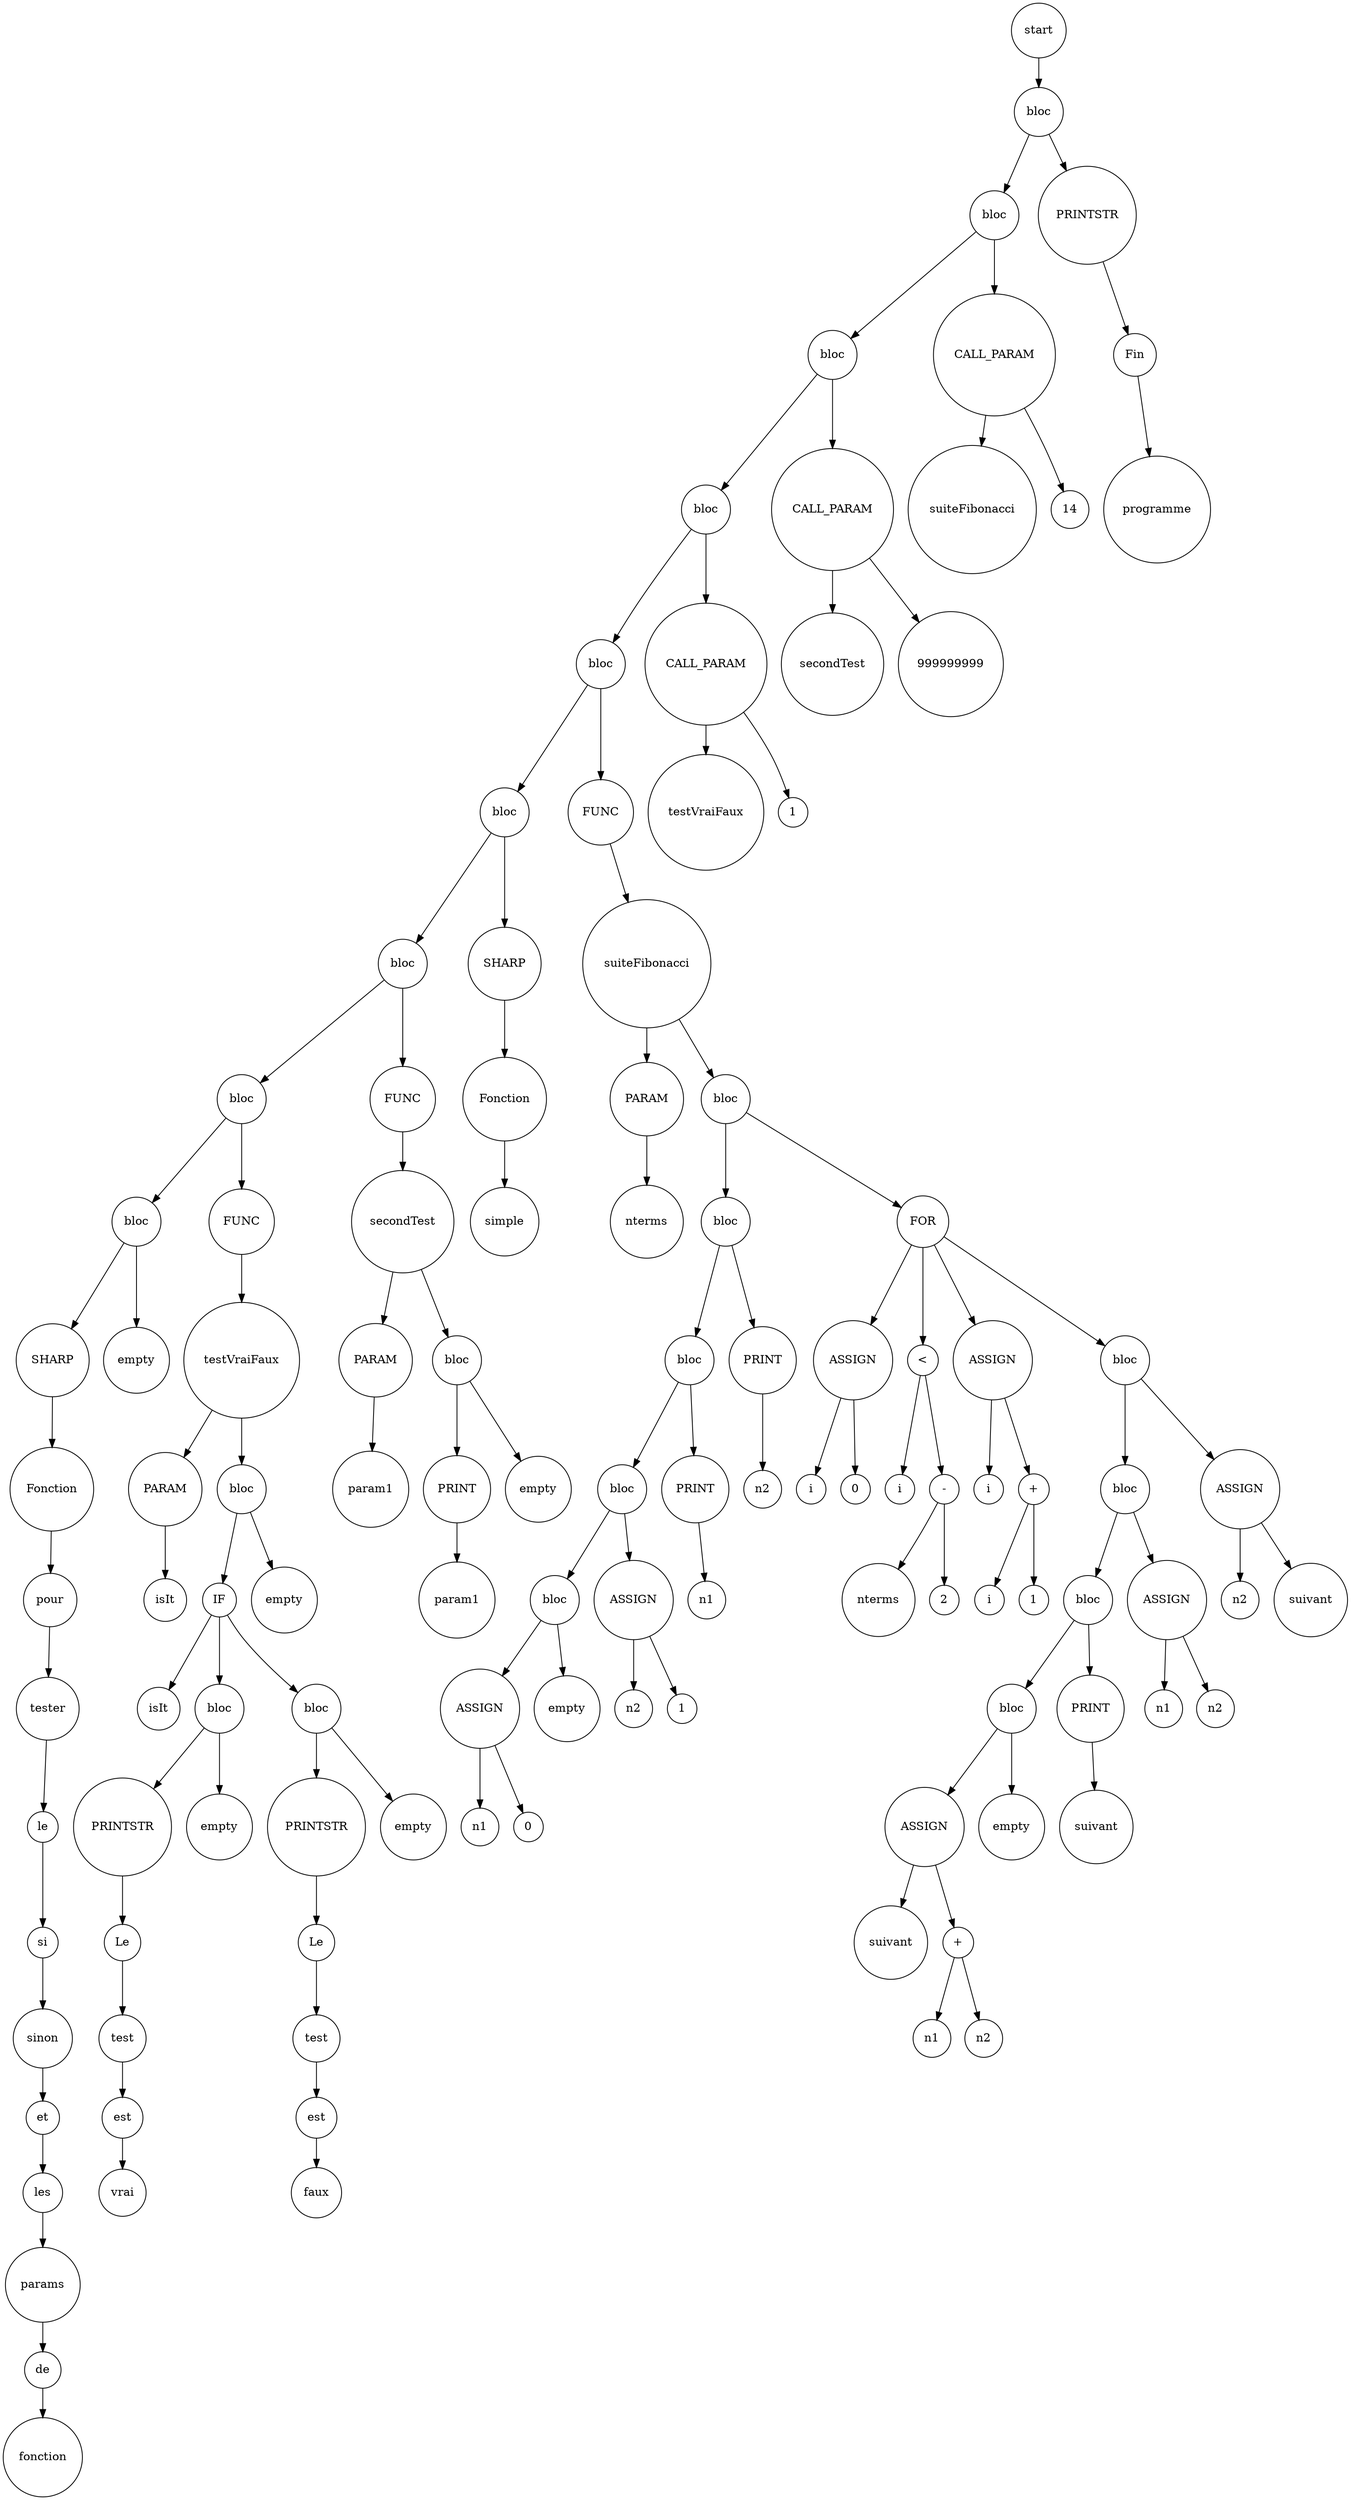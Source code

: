 digraph {
	node [shape=circle]
	"ef0183dc-3154-4357-b66e-116612dc0fa9" [label=start]
	"1bfb9dec-f55f-41fe-975a-bfd3cb5f5cb9" [label=bloc]
	"772d824c-f6a7-4fd7-a2e9-8fb2f495b5e9" [label=bloc]
	"544ad385-8f9d-446a-91e8-2e73cf90c673" [label=bloc]
	"81dd1b0b-7c2a-48bf-a0ce-0560c008feec" [label=bloc]
	"59f5bd6d-85f2-4814-ad5c-9b0943561e54" [label=bloc]
	"15f68f7e-d257-4cc1-a7c8-acd4fa49c3a7" [label=bloc]
	"73bdc6e8-b288-440d-9930-b0734d9f6247" [label=bloc]
	"22a840f4-dad7-4f54-89e7-abd3e165654d" [label=bloc]
	"b3927e62-6671-499d-8dae-a4a016448a28" [label=bloc]
	"87335877-a929-477c-9ea3-3f95ecc8d4c0" [label=SHARP]
	"77943536-d5c2-4d30-a2b2-97d499a5a3d3" [label=Fonction]
	"d24f5fa8-72cb-4735-9367-331a84400f3e" [label=pour]
	"5055820f-20e6-4c92-8be6-0553b626bc8a" [label=tester]
	"54344387-bd4c-4a32-99d3-e88e455eef19" [label=le]
	"607d3e4f-c0db-4460-8afd-719c90813bd4" [label=si]
	"ac1d920a-67f9-4ed7-a2df-5eada7252e21" [label=sinon]
	"6591ff68-18dd-4802-bae0-1047753d0f9e" [label=et]
	"01bcba20-670c-4849-b92a-b69f58b6ef21" [label=les]
	"457856d3-f40d-43e2-a8f1-6cf86af70edc" [label=params]
	"f96977af-64fe-4a96-b0f4-eae7f8906638" [label=de]
	"81370cb4-b726-4faa-917a-2fd846ca416d" [label=fonction]
	"f96977af-64fe-4a96-b0f4-eae7f8906638" -> "81370cb4-b726-4faa-917a-2fd846ca416d" [arrowsize=1]
	"457856d3-f40d-43e2-a8f1-6cf86af70edc" -> "f96977af-64fe-4a96-b0f4-eae7f8906638" [arrowsize=1]
	"01bcba20-670c-4849-b92a-b69f58b6ef21" -> "457856d3-f40d-43e2-a8f1-6cf86af70edc" [arrowsize=1]
	"6591ff68-18dd-4802-bae0-1047753d0f9e" -> "01bcba20-670c-4849-b92a-b69f58b6ef21" [arrowsize=1]
	"ac1d920a-67f9-4ed7-a2df-5eada7252e21" -> "6591ff68-18dd-4802-bae0-1047753d0f9e" [arrowsize=1]
	"607d3e4f-c0db-4460-8afd-719c90813bd4" -> "ac1d920a-67f9-4ed7-a2df-5eada7252e21" [arrowsize=1]
	"54344387-bd4c-4a32-99d3-e88e455eef19" -> "607d3e4f-c0db-4460-8afd-719c90813bd4" [arrowsize=1]
	"5055820f-20e6-4c92-8be6-0553b626bc8a" -> "54344387-bd4c-4a32-99d3-e88e455eef19" [arrowsize=1]
	"d24f5fa8-72cb-4735-9367-331a84400f3e" -> "5055820f-20e6-4c92-8be6-0553b626bc8a" [arrowsize=1]
	"77943536-d5c2-4d30-a2b2-97d499a5a3d3" -> "d24f5fa8-72cb-4735-9367-331a84400f3e" [arrowsize=1]
	"87335877-a929-477c-9ea3-3f95ecc8d4c0" -> "77943536-d5c2-4d30-a2b2-97d499a5a3d3" [arrowsize=1]
	"b3927e62-6671-499d-8dae-a4a016448a28" -> "87335877-a929-477c-9ea3-3f95ecc8d4c0" [arrowsize=1]
	"381340c1-9202-4632-b2a9-12daeafb467a" [label=empty]
	"b3927e62-6671-499d-8dae-a4a016448a28" -> "381340c1-9202-4632-b2a9-12daeafb467a" [arrowsize=1]
	"22a840f4-dad7-4f54-89e7-abd3e165654d" -> "b3927e62-6671-499d-8dae-a4a016448a28" [arrowsize=1]
	"35eaced4-fd99-4d80-a414-4e2aec35c5b6" [label=FUNC]
	"b54615e9-a55c-45cc-b8ef-66db32c6ec71" [label=testVraiFaux]
	"b57eb365-bc9b-486d-8e47-1359cc062b63" [label=PARAM]
	"87443a0a-5edb-485c-987a-a9201ea7fbdb" [label=isIt]
	"b57eb365-bc9b-486d-8e47-1359cc062b63" -> "87443a0a-5edb-485c-987a-a9201ea7fbdb" [arrowsize=1]
	"b54615e9-a55c-45cc-b8ef-66db32c6ec71" -> "b57eb365-bc9b-486d-8e47-1359cc062b63" [arrowsize=1]
	"9792de39-5590-47c7-92ba-c8936f147b36" [label=bloc]
	"7f29be3c-38ad-47c2-9e36-6ee9acb11e6a" [label=IF]
	"d84e4b06-fa1d-4926-a05f-87849359a93e" [label=isIt]
	"7f29be3c-38ad-47c2-9e36-6ee9acb11e6a" -> "d84e4b06-fa1d-4926-a05f-87849359a93e" [arrowsize=1]
	"565ee707-25fd-407a-a91f-ec9b5126128b" [label=bloc]
	"19f44b3d-04cf-4305-85d3-58a7bd7eefe3" [label=PRINTSTR]
	"8c4fad4d-2ef4-4a9c-bc35-cd77347727b5" [label=Le]
	"c452c495-a43b-472d-a8f0-4ac4784c202f" [label=test]
	"3c2a97fe-7eca-431f-866e-5f2061520fd0" [label=est]
	"8fa9022b-950a-4d24-bfcd-f9482700ea5e" [label=vrai]
	"3c2a97fe-7eca-431f-866e-5f2061520fd0" -> "8fa9022b-950a-4d24-bfcd-f9482700ea5e" [arrowsize=1]
	"c452c495-a43b-472d-a8f0-4ac4784c202f" -> "3c2a97fe-7eca-431f-866e-5f2061520fd0" [arrowsize=1]
	"8c4fad4d-2ef4-4a9c-bc35-cd77347727b5" -> "c452c495-a43b-472d-a8f0-4ac4784c202f" [arrowsize=1]
	"19f44b3d-04cf-4305-85d3-58a7bd7eefe3" -> "8c4fad4d-2ef4-4a9c-bc35-cd77347727b5" [arrowsize=1]
	"565ee707-25fd-407a-a91f-ec9b5126128b" -> "19f44b3d-04cf-4305-85d3-58a7bd7eefe3" [arrowsize=1]
	"a5068e83-35d5-4149-80ef-771fc07d079e" [label=empty]
	"565ee707-25fd-407a-a91f-ec9b5126128b" -> "a5068e83-35d5-4149-80ef-771fc07d079e" [arrowsize=1]
	"7f29be3c-38ad-47c2-9e36-6ee9acb11e6a" -> "565ee707-25fd-407a-a91f-ec9b5126128b" [arrowsize=1]
	"1f58ecfb-fba3-4aa6-aaa7-2ee64116852a" [label=bloc]
	"8803db2e-6073-4073-8ee9-9d5dacd23c0b" [label=PRINTSTR]
	"bd75d569-0ab6-41f3-be86-7ab135d16567" [label=Le]
	"03975784-7200-4eda-a151-cd42651783b2" [label=test]
	"875a6221-e186-4357-a6e2-d51d555f8a0c" [label=est]
	"3cd56f9a-d634-479a-afb2-59194942e133" [label=faux]
	"875a6221-e186-4357-a6e2-d51d555f8a0c" -> "3cd56f9a-d634-479a-afb2-59194942e133" [arrowsize=1]
	"03975784-7200-4eda-a151-cd42651783b2" -> "875a6221-e186-4357-a6e2-d51d555f8a0c" [arrowsize=1]
	"bd75d569-0ab6-41f3-be86-7ab135d16567" -> "03975784-7200-4eda-a151-cd42651783b2" [arrowsize=1]
	"8803db2e-6073-4073-8ee9-9d5dacd23c0b" -> "bd75d569-0ab6-41f3-be86-7ab135d16567" [arrowsize=1]
	"1f58ecfb-fba3-4aa6-aaa7-2ee64116852a" -> "8803db2e-6073-4073-8ee9-9d5dacd23c0b" [arrowsize=1]
	"15d488b5-3a35-420e-a38f-e1f61c4574ed" [label=empty]
	"1f58ecfb-fba3-4aa6-aaa7-2ee64116852a" -> "15d488b5-3a35-420e-a38f-e1f61c4574ed" [arrowsize=1]
	"7f29be3c-38ad-47c2-9e36-6ee9acb11e6a" -> "1f58ecfb-fba3-4aa6-aaa7-2ee64116852a" [arrowsize=1]
	"9792de39-5590-47c7-92ba-c8936f147b36" -> "7f29be3c-38ad-47c2-9e36-6ee9acb11e6a" [arrowsize=1]
	"cad9f235-39f8-424e-ae81-f04a3fcc17db" [label=empty]
	"9792de39-5590-47c7-92ba-c8936f147b36" -> "cad9f235-39f8-424e-ae81-f04a3fcc17db" [arrowsize=1]
	"b54615e9-a55c-45cc-b8ef-66db32c6ec71" -> "9792de39-5590-47c7-92ba-c8936f147b36" [arrowsize=1]
	"35eaced4-fd99-4d80-a414-4e2aec35c5b6" -> "b54615e9-a55c-45cc-b8ef-66db32c6ec71" [arrowsize=1]
	"22a840f4-dad7-4f54-89e7-abd3e165654d" -> "35eaced4-fd99-4d80-a414-4e2aec35c5b6" [arrowsize=1]
	"73bdc6e8-b288-440d-9930-b0734d9f6247" -> "22a840f4-dad7-4f54-89e7-abd3e165654d" [arrowsize=1]
	"ab16f629-2bfd-4ea3-a31b-ea563695109e" [label=FUNC]
	"da71e74b-0fa9-4747-82ff-9cf78c97e38e" [label=secondTest]
	"ba40b7a9-c82f-44f9-b8df-0c2312028e22" [label=PARAM]
	"2e1ed0d8-94ac-4cf6-820f-9e3d502d7cc0" [label=param1]
	"ba40b7a9-c82f-44f9-b8df-0c2312028e22" -> "2e1ed0d8-94ac-4cf6-820f-9e3d502d7cc0" [arrowsize=1]
	"da71e74b-0fa9-4747-82ff-9cf78c97e38e" -> "ba40b7a9-c82f-44f9-b8df-0c2312028e22" [arrowsize=1]
	"8a656a9c-1f55-41c0-a7b2-197f31f7dcee" [label=bloc]
	"60d245d7-a42b-4ad8-a637-33d8ba9b4033" [label=PRINT]
	"8d4fe4b9-721f-4a6e-8872-324f7ced4fdd" [label=param1]
	"60d245d7-a42b-4ad8-a637-33d8ba9b4033" -> "8d4fe4b9-721f-4a6e-8872-324f7ced4fdd" [arrowsize=1]
	"8a656a9c-1f55-41c0-a7b2-197f31f7dcee" -> "60d245d7-a42b-4ad8-a637-33d8ba9b4033" [arrowsize=1]
	"8fe8ce7a-32f8-43cf-8758-8d563be31f67" [label=empty]
	"8a656a9c-1f55-41c0-a7b2-197f31f7dcee" -> "8fe8ce7a-32f8-43cf-8758-8d563be31f67" [arrowsize=1]
	"da71e74b-0fa9-4747-82ff-9cf78c97e38e" -> "8a656a9c-1f55-41c0-a7b2-197f31f7dcee" [arrowsize=1]
	"ab16f629-2bfd-4ea3-a31b-ea563695109e" -> "da71e74b-0fa9-4747-82ff-9cf78c97e38e" [arrowsize=1]
	"73bdc6e8-b288-440d-9930-b0734d9f6247" -> "ab16f629-2bfd-4ea3-a31b-ea563695109e" [arrowsize=1]
	"15f68f7e-d257-4cc1-a7c8-acd4fa49c3a7" -> "73bdc6e8-b288-440d-9930-b0734d9f6247" [arrowsize=1]
	"c45bf402-dbc1-4714-90a4-1a62ce60ceed" [label=SHARP]
	"889b8202-c099-4d93-b74e-1a229618aa4e" [label=Fonction]
	"735c6389-ed3c-4b26-ab6d-3dd70f513094" [label=simple]
	"889b8202-c099-4d93-b74e-1a229618aa4e" -> "735c6389-ed3c-4b26-ab6d-3dd70f513094" [arrowsize=1]
	"c45bf402-dbc1-4714-90a4-1a62ce60ceed" -> "889b8202-c099-4d93-b74e-1a229618aa4e" [arrowsize=1]
	"15f68f7e-d257-4cc1-a7c8-acd4fa49c3a7" -> "c45bf402-dbc1-4714-90a4-1a62ce60ceed" [arrowsize=1]
	"59f5bd6d-85f2-4814-ad5c-9b0943561e54" -> "15f68f7e-d257-4cc1-a7c8-acd4fa49c3a7" [arrowsize=1]
	"10a266bd-6f73-4123-91eb-f6f60ecac5dd" [label=FUNC]
	"38b06533-f637-4e1b-a494-96e1321d3289" [label=suiteFibonacci]
	"7b2e48ab-7a41-42f3-aa73-1a4da1ae45f1" [label=PARAM]
	"297df29f-086d-4b6d-8518-65afb4ba64b5" [label=nterms]
	"7b2e48ab-7a41-42f3-aa73-1a4da1ae45f1" -> "297df29f-086d-4b6d-8518-65afb4ba64b5" [arrowsize=1]
	"38b06533-f637-4e1b-a494-96e1321d3289" -> "7b2e48ab-7a41-42f3-aa73-1a4da1ae45f1" [arrowsize=1]
	"15434190-bb93-480c-a6e1-6340831672d5" [label=bloc]
	"b4e50259-4293-4fff-bca9-939873bdec3c" [label=bloc]
	"cd85ce8e-ef99-462d-a165-a43d000d18af" [label=bloc]
	"cacb0c20-ca22-49e9-ad3f-df1d0822f65c" [label=bloc]
	"eecdb43c-fc9a-4abb-9425-de9035958772" [label=bloc]
	"e2ad4a6c-3ef1-45f1-84e0-e1bb459015b7" [label=ASSIGN]
	"178d0283-4def-476e-b69b-d30b846c26b6" [label=n1]
	"e2ad4a6c-3ef1-45f1-84e0-e1bb459015b7" -> "178d0283-4def-476e-b69b-d30b846c26b6" [arrowsize=1]
	"98da247f-2881-48d0-842c-fb0e094da8cb" [label=0]
	"e2ad4a6c-3ef1-45f1-84e0-e1bb459015b7" -> "98da247f-2881-48d0-842c-fb0e094da8cb" [arrowsize=1]
	"eecdb43c-fc9a-4abb-9425-de9035958772" -> "e2ad4a6c-3ef1-45f1-84e0-e1bb459015b7" [arrowsize=1]
	"93115d3c-f692-40ed-a99a-62d24909dbae" [label=empty]
	"eecdb43c-fc9a-4abb-9425-de9035958772" -> "93115d3c-f692-40ed-a99a-62d24909dbae" [arrowsize=1]
	"cacb0c20-ca22-49e9-ad3f-df1d0822f65c" -> "eecdb43c-fc9a-4abb-9425-de9035958772" [arrowsize=1]
	"db590911-2ed8-4164-a1f6-44eaafb791a9" [label=ASSIGN]
	"ae3d046e-2af4-4305-bf68-8b9d79007edd" [label=n2]
	"db590911-2ed8-4164-a1f6-44eaafb791a9" -> "ae3d046e-2af4-4305-bf68-8b9d79007edd" [arrowsize=1]
	"6e13021f-e032-495c-a5cc-6777975bb202" [label=1]
	"db590911-2ed8-4164-a1f6-44eaafb791a9" -> "6e13021f-e032-495c-a5cc-6777975bb202" [arrowsize=1]
	"cacb0c20-ca22-49e9-ad3f-df1d0822f65c" -> "db590911-2ed8-4164-a1f6-44eaafb791a9" [arrowsize=1]
	"cd85ce8e-ef99-462d-a165-a43d000d18af" -> "cacb0c20-ca22-49e9-ad3f-df1d0822f65c" [arrowsize=1]
	"f162235f-dc26-4621-80e2-8c12e04d54b9" [label=PRINT]
	"42a44b34-b2f5-472e-9585-42b1cfbd7f37" [label=n1]
	"f162235f-dc26-4621-80e2-8c12e04d54b9" -> "42a44b34-b2f5-472e-9585-42b1cfbd7f37" [arrowsize=1]
	"cd85ce8e-ef99-462d-a165-a43d000d18af" -> "f162235f-dc26-4621-80e2-8c12e04d54b9" [arrowsize=1]
	"b4e50259-4293-4fff-bca9-939873bdec3c" -> "cd85ce8e-ef99-462d-a165-a43d000d18af" [arrowsize=1]
	"64faaa42-feb8-4c98-a713-c868840f701e" [label=PRINT]
	"7f98ead0-dcf7-453b-882b-8cf6fa4e00a8" [label=n2]
	"64faaa42-feb8-4c98-a713-c868840f701e" -> "7f98ead0-dcf7-453b-882b-8cf6fa4e00a8" [arrowsize=1]
	"b4e50259-4293-4fff-bca9-939873bdec3c" -> "64faaa42-feb8-4c98-a713-c868840f701e" [arrowsize=1]
	"15434190-bb93-480c-a6e1-6340831672d5" -> "b4e50259-4293-4fff-bca9-939873bdec3c" [arrowsize=1]
	"30e6e574-1713-4de1-95c9-ce4a9c992242" [label=FOR]
	"dd3b2dcf-db4a-4867-8238-f52bd771ca12" [label=ASSIGN]
	"2ad92168-7ef3-49c1-82c3-84e348a38b7c" [label=i]
	"dd3b2dcf-db4a-4867-8238-f52bd771ca12" -> "2ad92168-7ef3-49c1-82c3-84e348a38b7c" [arrowsize=1]
	"62ae38c7-04a1-4ae7-a288-3acb75bc48dc" [label=0]
	"dd3b2dcf-db4a-4867-8238-f52bd771ca12" -> "62ae38c7-04a1-4ae7-a288-3acb75bc48dc" [arrowsize=1]
	"30e6e574-1713-4de1-95c9-ce4a9c992242" -> "dd3b2dcf-db4a-4867-8238-f52bd771ca12" [arrowsize=1]
	"0ea11ae1-a953-4c30-b704-f29e1e42e65b" [label="<"]
	"0a9efb0e-df26-4bea-88ce-a5c6f6d77ea8" [label=i]
	"0ea11ae1-a953-4c30-b704-f29e1e42e65b" -> "0a9efb0e-df26-4bea-88ce-a5c6f6d77ea8" [arrowsize=1]
	"a5f54baf-0df7-473b-b60d-16165b529ce0" [label="-"]
	"f442ec24-6682-48df-8795-47fd80e383e8" [label=nterms]
	"a5f54baf-0df7-473b-b60d-16165b529ce0" -> "f442ec24-6682-48df-8795-47fd80e383e8" [arrowsize=1]
	"170776d5-e167-46f0-a237-b835a2efcf32" [label=2]
	"a5f54baf-0df7-473b-b60d-16165b529ce0" -> "170776d5-e167-46f0-a237-b835a2efcf32" [arrowsize=1]
	"0ea11ae1-a953-4c30-b704-f29e1e42e65b" -> "a5f54baf-0df7-473b-b60d-16165b529ce0" [arrowsize=1]
	"30e6e574-1713-4de1-95c9-ce4a9c992242" -> "0ea11ae1-a953-4c30-b704-f29e1e42e65b" [arrowsize=1]
	"bb2d6896-fcb0-46a4-96fc-97ea0c028b56" [label=ASSIGN]
	"1b4709b4-e784-4151-b8e9-0ff92e3c55c3" [label=i]
	"bb2d6896-fcb0-46a4-96fc-97ea0c028b56" -> "1b4709b4-e784-4151-b8e9-0ff92e3c55c3" [arrowsize=1]
	"96b3b4de-3051-4be1-ab66-f1e84821ed7d" [label="+"]
	"af31b207-04de-4cef-93fc-08077286a721" [label=i]
	"96b3b4de-3051-4be1-ab66-f1e84821ed7d" -> "af31b207-04de-4cef-93fc-08077286a721" [arrowsize=1]
	"cb2019b0-0cac-4379-8ef9-49c045acd128" [label=1]
	"96b3b4de-3051-4be1-ab66-f1e84821ed7d" -> "cb2019b0-0cac-4379-8ef9-49c045acd128" [arrowsize=1]
	"bb2d6896-fcb0-46a4-96fc-97ea0c028b56" -> "96b3b4de-3051-4be1-ab66-f1e84821ed7d" [arrowsize=1]
	"30e6e574-1713-4de1-95c9-ce4a9c992242" -> "bb2d6896-fcb0-46a4-96fc-97ea0c028b56" [arrowsize=1]
	"a68bd001-7d6e-46e0-a83e-182401d1075c" [label=bloc]
	"80bbb8a2-c366-439d-9d13-7e15186c0f06" [label=bloc]
	"bd9e35e4-a6c5-4851-b083-d05b65f283f2" [label=bloc]
	"4755f943-9798-4483-b191-5740ffe181ca" [label=bloc]
	"3622ed59-28a4-4d76-91f5-13f2909680eb" [label=ASSIGN]
	"dce97aa1-9d25-4ac6-895b-c51afd157277" [label=suivant]
	"3622ed59-28a4-4d76-91f5-13f2909680eb" -> "dce97aa1-9d25-4ac6-895b-c51afd157277" [arrowsize=1]
	"4994a24b-b20f-447c-9df0-c0a681a89431" [label="+"]
	"d87de11b-a1cd-440f-9d1b-608c77acef85" [label=n1]
	"4994a24b-b20f-447c-9df0-c0a681a89431" -> "d87de11b-a1cd-440f-9d1b-608c77acef85" [arrowsize=1]
	"605f1d67-2e76-4296-96b2-6ecf3476856d" [label=n2]
	"4994a24b-b20f-447c-9df0-c0a681a89431" -> "605f1d67-2e76-4296-96b2-6ecf3476856d" [arrowsize=1]
	"3622ed59-28a4-4d76-91f5-13f2909680eb" -> "4994a24b-b20f-447c-9df0-c0a681a89431" [arrowsize=1]
	"4755f943-9798-4483-b191-5740ffe181ca" -> "3622ed59-28a4-4d76-91f5-13f2909680eb" [arrowsize=1]
	"62dc3821-005d-4f3b-89a1-e563987b8917" [label=empty]
	"4755f943-9798-4483-b191-5740ffe181ca" -> "62dc3821-005d-4f3b-89a1-e563987b8917" [arrowsize=1]
	"bd9e35e4-a6c5-4851-b083-d05b65f283f2" -> "4755f943-9798-4483-b191-5740ffe181ca" [arrowsize=1]
	"581fe82b-f0a1-4085-b1f6-25c5679405f6" [label=PRINT]
	"fbb68499-3105-4572-a313-f1495e9df666" [label=suivant]
	"581fe82b-f0a1-4085-b1f6-25c5679405f6" -> "fbb68499-3105-4572-a313-f1495e9df666" [arrowsize=1]
	"bd9e35e4-a6c5-4851-b083-d05b65f283f2" -> "581fe82b-f0a1-4085-b1f6-25c5679405f6" [arrowsize=1]
	"80bbb8a2-c366-439d-9d13-7e15186c0f06" -> "bd9e35e4-a6c5-4851-b083-d05b65f283f2" [arrowsize=1]
	"8d0a9b22-b0c5-4af4-9ded-8af94831401d" [label=ASSIGN]
	"f22253e0-e53f-479d-82b4-f401b532186d" [label=n1]
	"8d0a9b22-b0c5-4af4-9ded-8af94831401d" -> "f22253e0-e53f-479d-82b4-f401b532186d" [arrowsize=1]
	"48f4e5d9-aac1-4ccb-a929-a1e021c7cd4c" [label=n2]
	"8d0a9b22-b0c5-4af4-9ded-8af94831401d" -> "48f4e5d9-aac1-4ccb-a929-a1e021c7cd4c" [arrowsize=1]
	"80bbb8a2-c366-439d-9d13-7e15186c0f06" -> "8d0a9b22-b0c5-4af4-9ded-8af94831401d" [arrowsize=1]
	"a68bd001-7d6e-46e0-a83e-182401d1075c" -> "80bbb8a2-c366-439d-9d13-7e15186c0f06" [arrowsize=1]
	"61f6b42d-bc01-458b-a968-67a11866df60" [label=ASSIGN]
	"a7bd7340-c39d-46e5-8a61-fe71992c6b73" [label=n2]
	"61f6b42d-bc01-458b-a968-67a11866df60" -> "a7bd7340-c39d-46e5-8a61-fe71992c6b73" [arrowsize=1]
	"56a0e18d-1bb0-499b-bab5-ef9e4b2aca81" [label=suivant]
	"61f6b42d-bc01-458b-a968-67a11866df60" -> "56a0e18d-1bb0-499b-bab5-ef9e4b2aca81" [arrowsize=1]
	"a68bd001-7d6e-46e0-a83e-182401d1075c" -> "61f6b42d-bc01-458b-a968-67a11866df60" [arrowsize=1]
	"30e6e574-1713-4de1-95c9-ce4a9c992242" -> "a68bd001-7d6e-46e0-a83e-182401d1075c" [arrowsize=1]
	"15434190-bb93-480c-a6e1-6340831672d5" -> "30e6e574-1713-4de1-95c9-ce4a9c992242" [arrowsize=1]
	"38b06533-f637-4e1b-a494-96e1321d3289" -> "15434190-bb93-480c-a6e1-6340831672d5" [arrowsize=1]
	"10a266bd-6f73-4123-91eb-f6f60ecac5dd" -> "38b06533-f637-4e1b-a494-96e1321d3289" [arrowsize=1]
	"59f5bd6d-85f2-4814-ad5c-9b0943561e54" -> "10a266bd-6f73-4123-91eb-f6f60ecac5dd" [arrowsize=1]
	"81dd1b0b-7c2a-48bf-a0ce-0560c008feec" -> "59f5bd6d-85f2-4814-ad5c-9b0943561e54" [arrowsize=1]
	"4796d269-0bd9-4ebf-bea3-974b04c6dd12" [label=CALL_PARAM]
	"9df16c58-7897-4a3f-a839-c39e92273941" [label=testVraiFaux]
	"4796d269-0bd9-4ebf-bea3-974b04c6dd12" -> "9df16c58-7897-4a3f-a839-c39e92273941" [arrowsize=1]
	"11297d01-0805-4807-bdf0-ffbc2ded4882" [label=1]
	"4796d269-0bd9-4ebf-bea3-974b04c6dd12" -> "11297d01-0805-4807-bdf0-ffbc2ded4882" [arrowsize=1]
	"81dd1b0b-7c2a-48bf-a0ce-0560c008feec" -> "4796d269-0bd9-4ebf-bea3-974b04c6dd12" [arrowsize=1]
	"544ad385-8f9d-446a-91e8-2e73cf90c673" -> "81dd1b0b-7c2a-48bf-a0ce-0560c008feec" [arrowsize=1]
	"31915eef-ad0c-48ed-8c31-767b522c097e" [label=CALL_PARAM]
	"91932b17-1cd2-4f82-9ec7-61f435219a7d" [label=secondTest]
	"31915eef-ad0c-48ed-8c31-767b522c097e" -> "91932b17-1cd2-4f82-9ec7-61f435219a7d" [arrowsize=1]
	"405cc4d4-138f-49c6-abc0-3de47a7c894d" [label=999999999]
	"31915eef-ad0c-48ed-8c31-767b522c097e" -> "405cc4d4-138f-49c6-abc0-3de47a7c894d" [arrowsize=1]
	"544ad385-8f9d-446a-91e8-2e73cf90c673" -> "31915eef-ad0c-48ed-8c31-767b522c097e" [arrowsize=1]
	"772d824c-f6a7-4fd7-a2e9-8fb2f495b5e9" -> "544ad385-8f9d-446a-91e8-2e73cf90c673" [arrowsize=1]
	"beb321aa-60e1-4aa0-a5cc-05de062c80f5" [label=CALL_PARAM]
	"5bcda916-46f0-4d82-b982-9628914d539d" [label=suiteFibonacci]
	"beb321aa-60e1-4aa0-a5cc-05de062c80f5" -> "5bcda916-46f0-4d82-b982-9628914d539d" [arrowsize=1]
	"e7329f72-1a3b-412f-97c5-7b0a0be7845a" [label=14]
	"beb321aa-60e1-4aa0-a5cc-05de062c80f5" -> "e7329f72-1a3b-412f-97c5-7b0a0be7845a" [arrowsize=1]
	"772d824c-f6a7-4fd7-a2e9-8fb2f495b5e9" -> "beb321aa-60e1-4aa0-a5cc-05de062c80f5" [arrowsize=1]
	"1bfb9dec-f55f-41fe-975a-bfd3cb5f5cb9" -> "772d824c-f6a7-4fd7-a2e9-8fb2f495b5e9" [arrowsize=1]
	"1dc2f7f8-fe7e-49eb-a212-a0586660dce7" [label=PRINTSTR]
	"2fc188c6-856f-429e-a665-42b09b541ba2" [label=Fin]
	"1b05c5cb-d8c4-453f-8535-bd2dc649ecf3" [label=programme]
	"2fc188c6-856f-429e-a665-42b09b541ba2" -> "1b05c5cb-d8c4-453f-8535-bd2dc649ecf3" [arrowsize=1]
	"1dc2f7f8-fe7e-49eb-a212-a0586660dce7" -> "2fc188c6-856f-429e-a665-42b09b541ba2" [arrowsize=1]
	"1bfb9dec-f55f-41fe-975a-bfd3cb5f5cb9" -> "1dc2f7f8-fe7e-49eb-a212-a0586660dce7" [arrowsize=1]
	"ef0183dc-3154-4357-b66e-116612dc0fa9" -> "1bfb9dec-f55f-41fe-975a-bfd3cb5f5cb9" [arrowsize=1]
}
